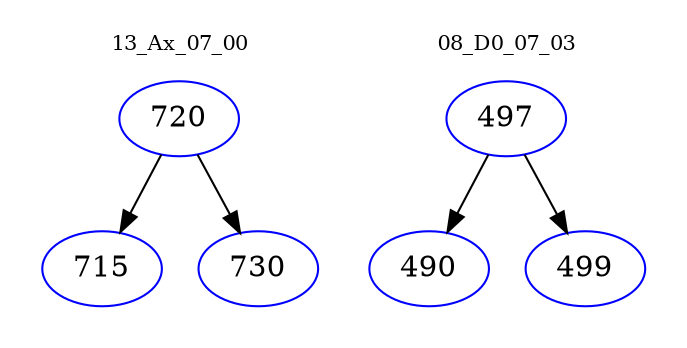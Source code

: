 digraph{
subgraph cluster_0 {
color = white
label = "13_Ax_07_00";
fontsize=10;
T0_720 [label="720", color="blue"]
T0_720 -> T0_715 [color="black"]
T0_715 [label="715", color="blue"]
T0_720 -> T0_730 [color="black"]
T0_730 [label="730", color="blue"]
}
subgraph cluster_1 {
color = white
label = "08_D0_07_03";
fontsize=10;
T1_497 [label="497", color="blue"]
T1_497 -> T1_490 [color="black"]
T1_490 [label="490", color="blue"]
T1_497 -> T1_499 [color="black"]
T1_499 [label="499", color="blue"]
}
}
